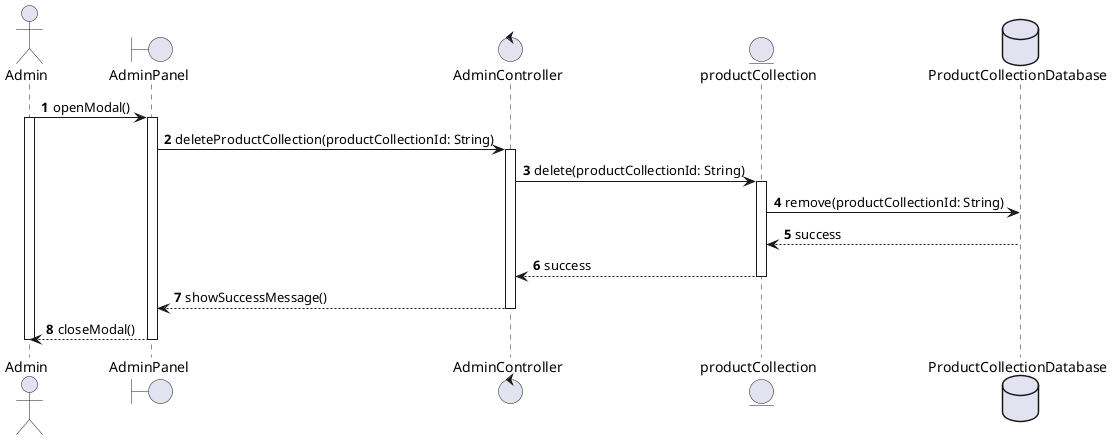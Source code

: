 @startuml Add voucher sequence
autonumber
actor Admin
boundary AdminPanel as ap
control AdminController as ac
entity productCollection as p
database ProductCollectionDatabase as pr
Admin -> ap++ : openModal()
Admin++
ap -> ac : deleteProductCollection(productCollectionId: String)
ac++
ac -> p : delete(productCollectionId: String)
p++
p -> pr : remove(productCollectionId: String)
pr --> p-- : success
p --> ac-- : success
ac --> ap-- : showSuccessMessage()
ap --> Admin-- : closeModal()
Admin--
@enduml